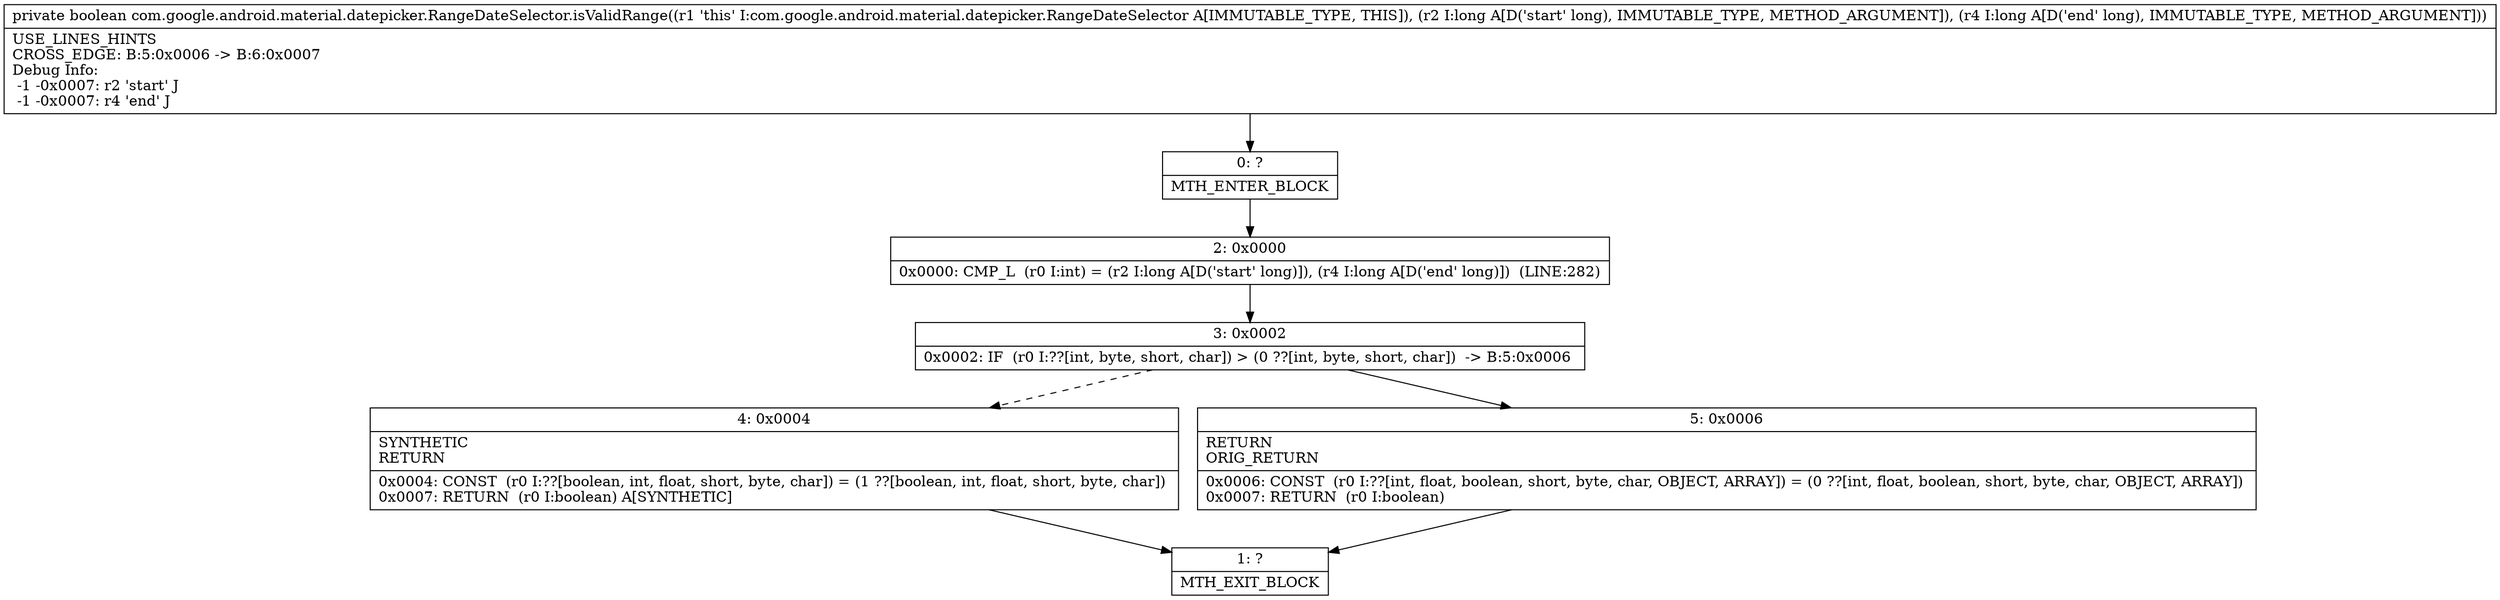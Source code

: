 digraph "CFG forcom.google.android.material.datepicker.RangeDateSelector.isValidRange(JJ)Z" {
Node_0 [shape=record,label="{0\:\ ?|MTH_ENTER_BLOCK\l}"];
Node_2 [shape=record,label="{2\:\ 0x0000|0x0000: CMP_L  (r0 I:int) = (r2 I:long A[D('start' long)]), (r4 I:long A[D('end' long)])  (LINE:282)\l}"];
Node_3 [shape=record,label="{3\:\ 0x0002|0x0002: IF  (r0 I:??[int, byte, short, char]) \> (0 ??[int, byte, short, char])  \-\> B:5:0x0006 \l}"];
Node_4 [shape=record,label="{4\:\ 0x0004|SYNTHETIC\lRETURN\l|0x0004: CONST  (r0 I:??[boolean, int, float, short, byte, char]) = (1 ??[boolean, int, float, short, byte, char]) \l0x0007: RETURN  (r0 I:boolean) A[SYNTHETIC]\l}"];
Node_1 [shape=record,label="{1\:\ ?|MTH_EXIT_BLOCK\l}"];
Node_5 [shape=record,label="{5\:\ 0x0006|RETURN\lORIG_RETURN\l|0x0006: CONST  (r0 I:??[int, float, boolean, short, byte, char, OBJECT, ARRAY]) = (0 ??[int, float, boolean, short, byte, char, OBJECT, ARRAY]) \l0x0007: RETURN  (r0 I:boolean) \l}"];
MethodNode[shape=record,label="{private boolean com.google.android.material.datepicker.RangeDateSelector.isValidRange((r1 'this' I:com.google.android.material.datepicker.RangeDateSelector A[IMMUTABLE_TYPE, THIS]), (r2 I:long A[D('start' long), IMMUTABLE_TYPE, METHOD_ARGUMENT]), (r4 I:long A[D('end' long), IMMUTABLE_TYPE, METHOD_ARGUMENT]))  | USE_LINES_HINTS\lCROSS_EDGE: B:5:0x0006 \-\> B:6:0x0007\lDebug Info:\l  \-1 \-0x0007: r2 'start' J\l  \-1 \-0x0007: r4 'end' J\l}"];
MethodNode -> Node_0;Node_0 -> Node_2;
Node_2 -> Node_3;
Node_3 -> Node_4[style=dashed];
Node_3 -> Node_5;
Node_4 -> Node_1;
Node_5 -> Node_1;
}

